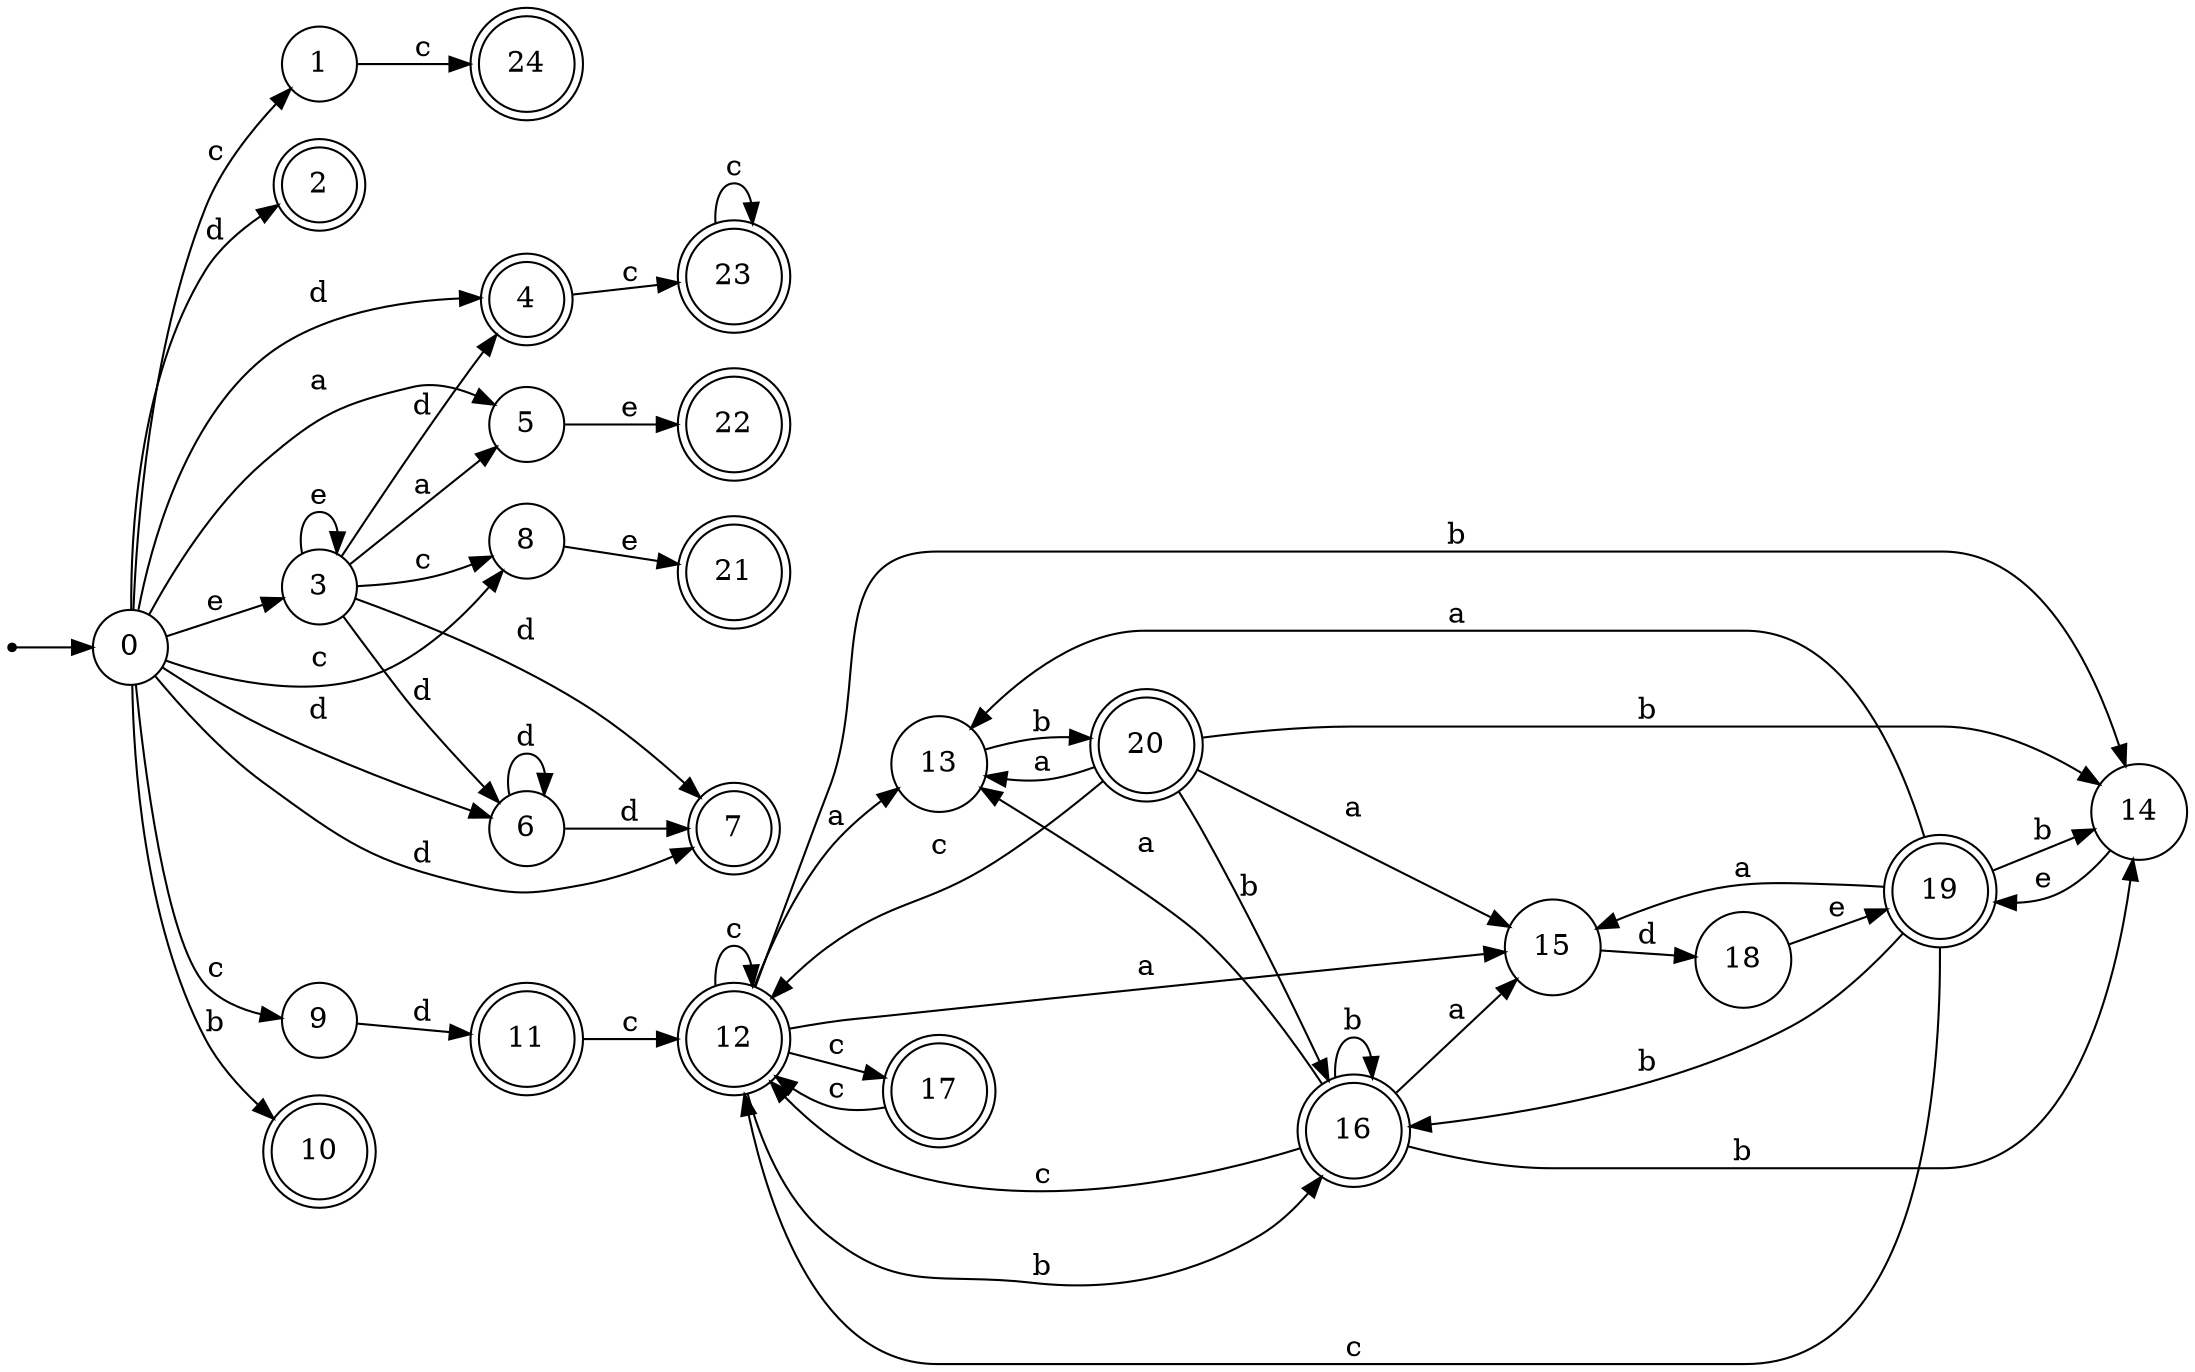 digraph finite_state_machine {
rankdir=LR;
size="20,20";
node [shape = point]; "dummy0"
node [shape = circle]; "0";
"dummy0" -> "0";
node [shape = circle]; "1";
node [shape = doublecircle]; "2";node [shape = circle]; "3";
node [shape = doublecircle]; "4";node [shape = circle]; "5";
node [shape = circle]; "6";
node [shape = doublecircle]; "7";node [shape = circle]; "8";
node [shape = circle]; "9";
node [shape = doublecircle]; "10";node [shape = doublecircle]; "11";node [shape = doublecircle]; "12";node [shape = circle]; "13";
node [shape = circle]; "14";
node [shape = circle]; "15";
node [shape = doublecircle]; "16";node [shape = doublecircle]; "17";node [shape = circle]; "18";
node [shape = doublecircle]; "19";node [shape = doublecircle]; "20";node [shape = doublecircle]; "21";node [shape = doublecircle]; "22";node [shape = doublecircle]; "23";node [shape = doublecircle]; "24";"0" -> "8" [label = "c"];
 "0" -> "1" [label = "c"];
 "0" -> "9" [label = "c"];
 "0" -> "2" [label = "d"];
 "0" -> "4" [label = "d"];
 "0" -> "6" [label = "d"];
 "0" -> "7" [label = "d"];
 "0" -> "3" [label = "e"];
 "0" -> "5" [label = "a"];
 "0" -> "10" [label = "b"];
 "9" -> "11" [label = "d"];
 "11" -> "12" [label = "c"];
 "12" -> "17" [label = "c"];
 "12" -> "12" [label = "c"];
 "12" -> "13" [label = "a"];
 "12" -> "15" [label = "a"];
 "12" -> "16" [label = "b"];
 "12" -> "14" [label = "b"];
 "17" -> "12" [label = "c"];
 "16" -> "16" [label = "b"];
 "16" -> "14" [label = "b"];
 "16" -> "13" [label = "a"];
 "16" -> "15" [label = "a"];
 "16" -> "12" [label = "c"];
 "15" -> "18" [label = "d"];
 "18" -> "19" [label = "e"];
 "19" -> "16" [label = "b"];
 "19" -> "14" [label = "b"];
 "19" -> "13" [label = "a"];
 "19" -> "15" [label = "a"];
 "19" -> "12" [label = "c"];
 "14" -> "19" [label = "e"];
 "13" -> "20" [label = "b"];
 "20" -> "13" [label = "a"];
 "20" -> "15" [label = "a"];
 "20" -> "16" [label = "b"];
 "20" -> "14" [label = "b"];
 "20" -> "12" [label = "c"];
 "8" -> "21" [label = "e"];
 "6" -> "6" [label = "d"];
 "6" -> "7" [label = "d"];
 "5" -> "22" [label = "e"];
 "4" -> "23" [label = "c"];
 "23" -> "23" [label = "c"];
 "3" -> "3" [label = "e"];
 "3" -> "4" [label = "d"];
 "3" -> "6" [label = "d"];
 "3" -> "7" [label = "d"];
 "3" -> "5" [label = "a"];
 "3" -> "8" [label = "c"];
 "1" -> "24" [label = "c"];
 }
